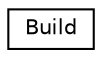 digraph G
{
  edge [fontname="Helvetica",fontsize="10",labelfontname="Helvetica",labelfontsize="10"];
  node [fontname="Helvetica",fontsize="10",shape=record];
  rankdir="LR";
  Node1 [label="Build",height=0.2,width=0.4,color="black", fillcolor="white", style="filled",URL="$class_build.html",tooltip="the class that contains the build time and build number."];
}
